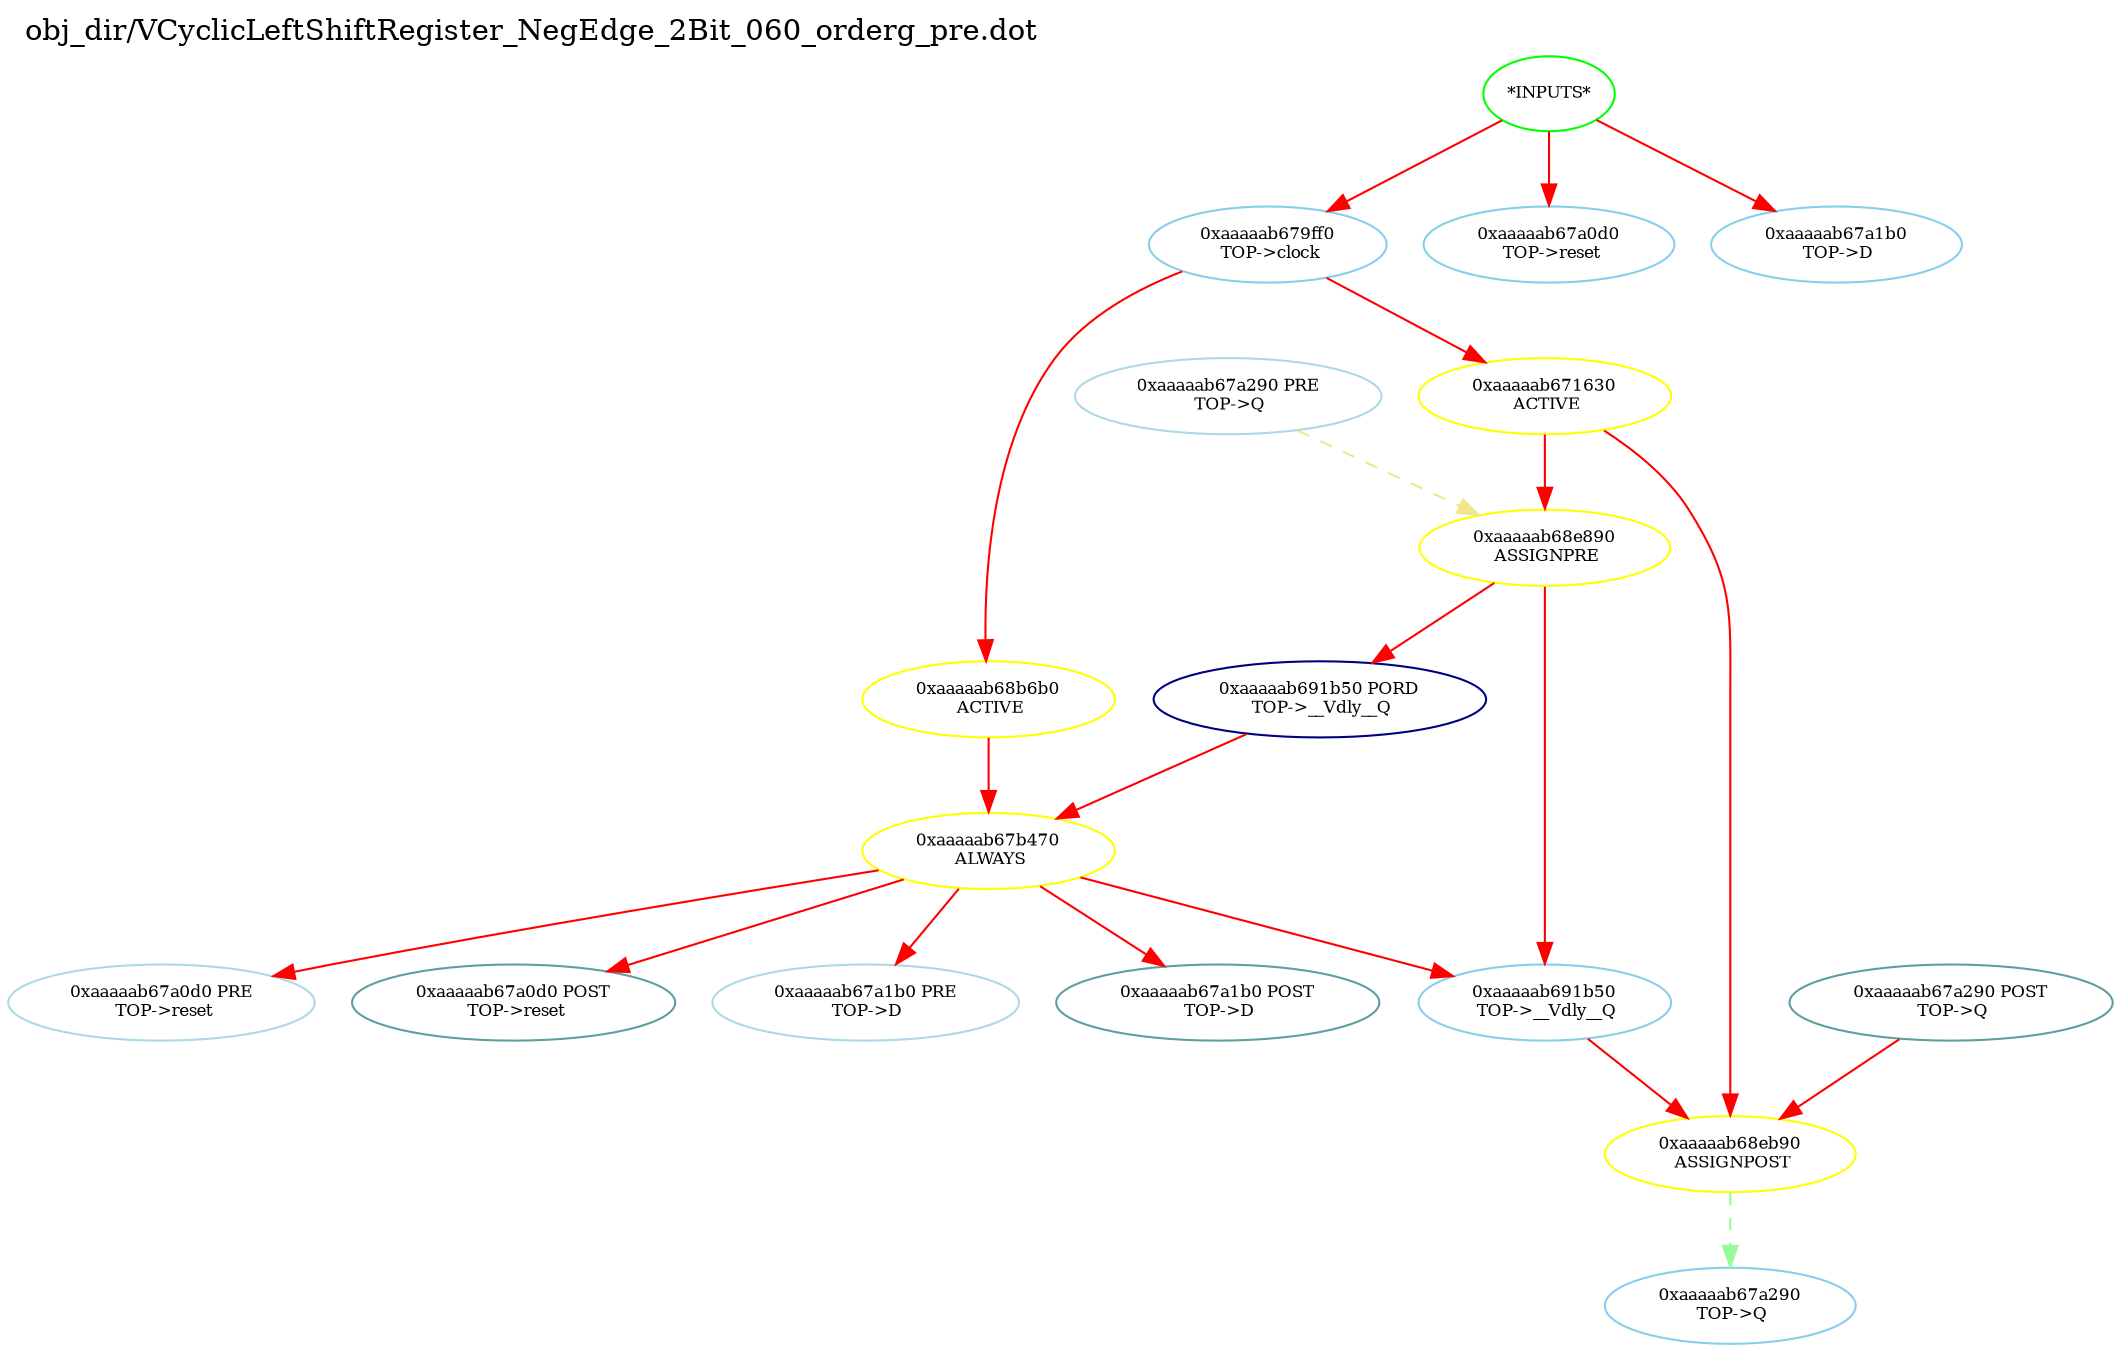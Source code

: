 digraph v3graph {
	graph	[label="obj_dir/VCyclicLeftShiftRegister_NegEdge_2Bit_060_orderg_pre.dot",
		 labelloc=t, labeljust=l,
		 //size="7.5,10",
		 rankdir=TB];
	n0	[fontsize=8 label="*INPUTS*", color=green];
	n0xaaaaab679e30_1	[fontsize=8 label="0xaaaaab679ff0\n TOP->clock", color=skyblue];
	n0xaaaaab679e30_2	[fontsize=8 label="0xaaaaab67a0d0\n TOP->reset", color=skyblue];
	n0xaaaaab679e30_3	[fontsize=8 label="0xaaaaab67a1b0\n TOP->D", color=skyblue];
	n0xaaaaab679e30_4	[fontsize=8 label="0xaaaaab68b6b0\n ACTIVE", color=yellow];
	n0xaaaaab679e30_5	[fontsize=8 label="0xaaaaab67b470\n ALWAYS", color=yellow];
	n0xaaaaab679e30_6	[fontsize=8 label="0xaaaaab67a0d0 PRE\n TOP->reset", color=lightblue];
	n0xaaaaab679e30_7	[fontsize=8 label="0xaaaaab67a0d0 POST\n TOP->reset", color=CadetBlue];
	n0xaaaaab679e30_8	[fontsize=8 label="0xaaaaab67a1b0 PRE\n TOP->D", color=lightblue];
	n0xaaaaab679e30_9	[fontsize=8 label="0xaaaaab67a1b0 POST\n TOP->D", color=CadetBlue];
	n0xaaaaab679e30_10	[fontsize=8 label="0xaaaaab691b50 PORD\n TOP->__Vdly__Q", color=NavyBlue];
	n0xaaaaab679e30_11	[fontsize=8 label="0xaaaaab691b50\n TOP->__Vdly__Q", color=skyblue];
	n0xaaaaab679e30_12	[fontsize=8 label="0xaaaaab671630\n ACTIVE", color=yellow];
	n0xaaaaab679e30_13	[fontsize=8 label="0xaaaaab68e890\n ASSIGNPRE", color=yellow];
	n0xaaaaab679e30_14	[fontsize=8 label="0xaaaaab67a290 PRE\n TOP->Q", color=lightblue];
	n0xaaaaab679e30_15	[fontsize=8 label="0xaaaaab68eb90\n ASSIGNPOST", color=yellow];
	n0xaaaaab679e30_16	[fontsize=8 label="0xaaaaab67a290\n TOP->Q", color=skyblue];
	n0xaaaaab679e30_17	[fontsize=8 label="0xaaaaab67a290 POST\n TOP->Q", color=CadetBlue];
	n0 -> n0xaaaaab679e30_1 [fontsize=8 label="" weight=1 color=red];
	n0 -> n0xaaaaab679e30_2 [fontsize=8 label="" weight=1 color=red];
	n0 -> n0xaaaaab679e30_3 [fontsize=8 label="" weight=1 color=red];
	n0xaaaaab679e30_1 -> n0xaaaaab679e30_4 [fontsize=8 label="" weight=8 color=red];
	n0xaaaaab679e30_1 -> n0xaaaaab679e30_12 [fontsize=8 label="" weight=8 color=red];
	n0xaaaaab679e30_4 -> n0xaaaaab679e30_5 [fontsize=8 label="" weight=32 color=red];
	n0xaaaaab679e30_5 -> n0xaaaaab679e30_6 [fontsize=8 label="" weight=32 color=red];
	n0xaaaaab679e30_5 -> n0xaaaaab679e30_7 [fontsize=8 label="" weight=2 color=red];
	n0xaaaaab679e30_5 -> n0xaaaaab679e30_8 [fontsize=8 label="" weight=32 color=red];
	n0xaaaaab679e30_5 -> n0xaaaaab679e30_9 [fontsize=8 label="" weight=2 color=red];
	n0xaaaaab679e30_5 -> n0xaaaaab679e30_11 [fontsize=8 label="" weight=32 color=red];
	n0xaaaaab679e30_10 -> n0xaaaaab679e30_5 [fontsize=8 label="" weight=32 color=red];
	n0xaaaaab679e30_11 -> n0xaaaaab679e30_15 [fontsize=8 label="" weight=8 color=red];
	n0xaaaaab679e30_12 -> n0xaaaaab679e30_13 [fontsize=8 label="" weight=32 color=red];
	n0xaaaaab679e30_12 -> n0xaaaaab679e30_15 [fontsize=8 label="" weight=32 color=red];
	n0xaaaaab679e30_13 -> n0xaaaaab679e30_10 [fontsize=8 label="" weight=32 color=red];
	n0xaaaaab679e30_13 -> n0xaaaaab679e30_11 [fontsize=8 label="" weight=32 color=red];
	n0xaaaaab679e30_14 -> n0xaaaaab679e30_13 [fontsize=8 label="" weight=3 color=khaki style=dashed];
	n0xaaaaab679e30_15 -> n0xaaaaab679e30_16 [fontsize=8 label="" weight=1 color=PaleGreen style=dashed];
	n0xaaaaab679e30_17 -> n0xaaaaab679e30_15 [fontsize=8 label="" weight=2 color=red];
}
